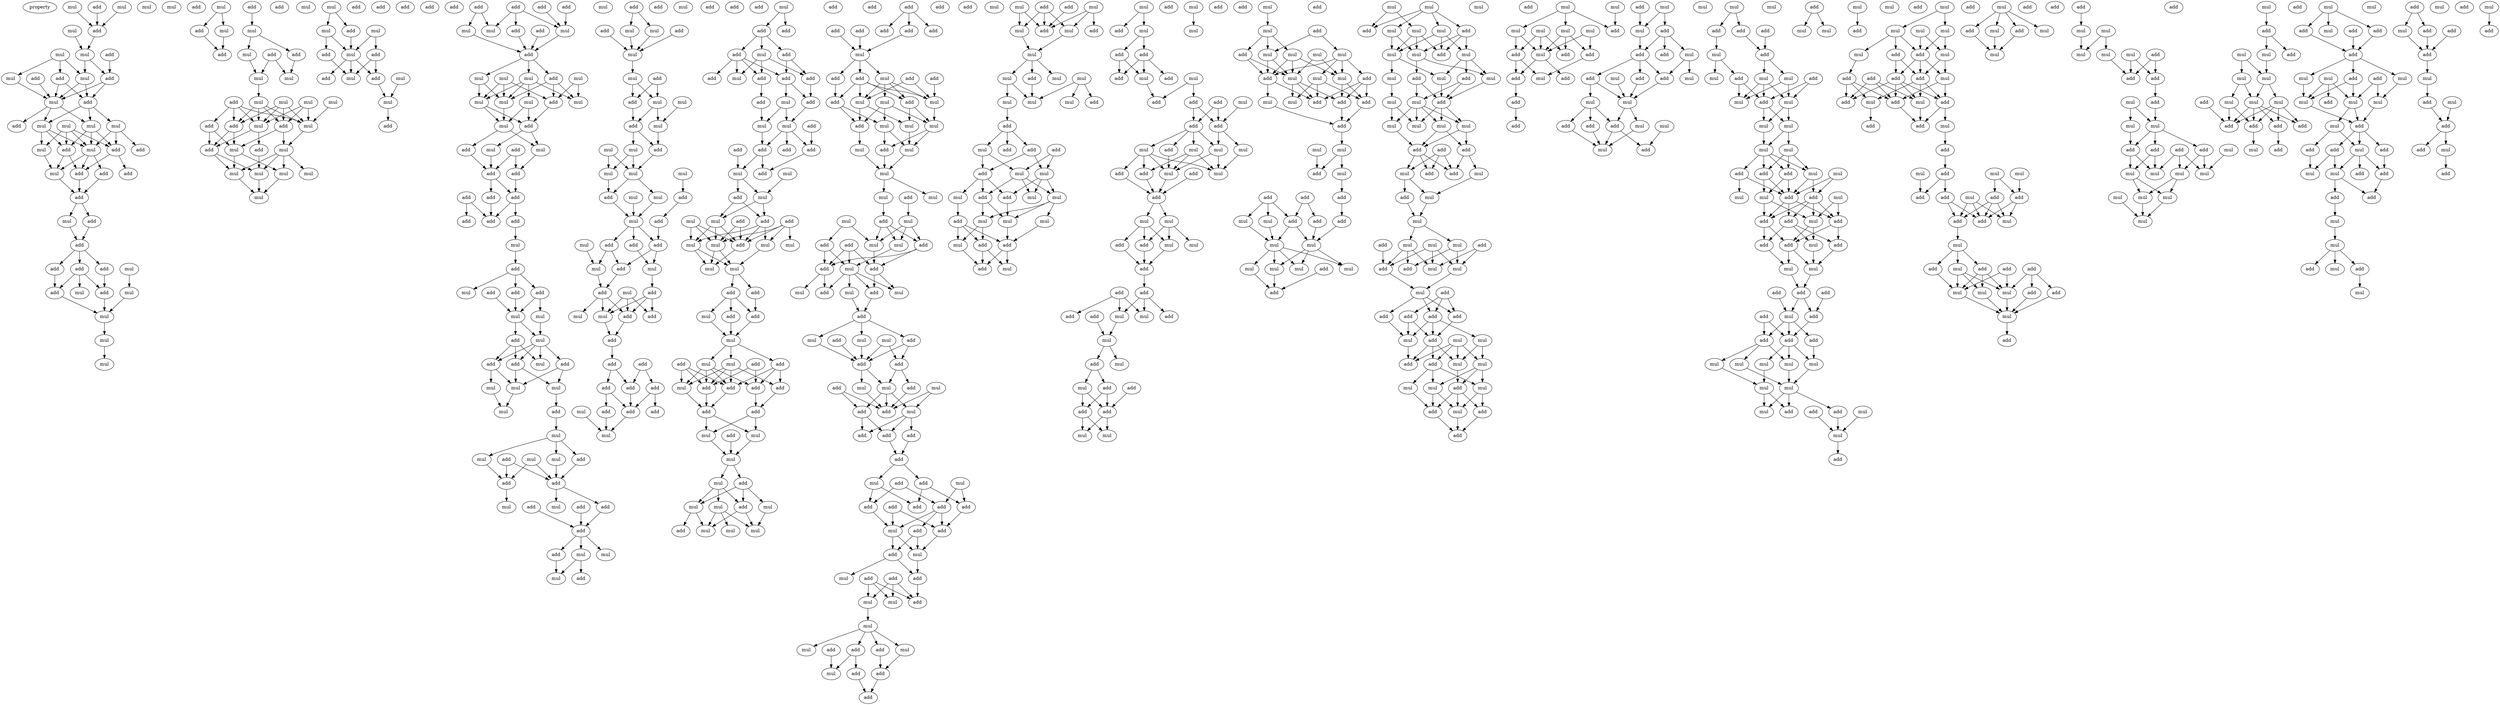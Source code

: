 digraph {
    node [fontcolor=black]
    property [mul=2,lf=1.5]
    0 [ label = mul ];
    1 [ label = add ];
    2 [ label = mul ];
    3 [ label = mul ];
    4 [ label = mul ];
    5 [ label = add ];
    6 [ label = mul ];
    7 [ label = mul ];
    8 [ label = add ];
    9 [ label = add ];
    10 [ label = add ];
    11 [ label = mul ];
    12 [ label = mul ];
    13 [ label = add ];
    14 [ label = mul ];
    15 [ label = add ];
    16 [ label = mul ];
    17 [ label = add ];
    18 [ label = mul ];
    19 [ label = mul ];
    20 [ label = mul ];
    21 [ label = add ];
    22 [ label = add ];
    23 [ label = mul ];
    24 [ label = add ];
    25 [ label = mul ];
    26 [ label = add ];
    27 [ label = mul ];
    28 [ label = add ];
    29 [ label = add ];
    30 [ label = add ];
    31 [ label = mul ];
    32 [ label = add ];
    33 [ label = add ];
    34 [ label = mul ];
    35 [ label = add ];
    36 [ label = add ];
    37 [ label = add ];
    38 [ label = mul ];
    39 [ label = add ];
    40 [ label = add ];
    41 [ label = mul ];
    42 [ label = mul ];
    43 [ label = mul ];
    44 [ label = mul ];
    45 [ label = add ];
    46 [ label = mul ];
    47 [ label = mul ];
    48 [ label = add ];
    49 [ label = add ];
    50 [ label = add ];
    51 [ label = mul ];
    52 [ label = add ];
    53 [ label = mul ];
    54 [ label = add ];
    55 [ label = add ];
    56 [ label = mul ];
    57 [ label = mul ];
    58 [ label = mul ];
    59 [ label = mul ];
    60 [ label = add ];
    61 [ label = mul ];
    62 [ label = mul ];
    63 [ label = mul ];
    64 [ label = mul ];
    65 [ label = add ];
    66 [ label = add ];
    67 [ label = add ];
    68 [ label = mul ];
    69 [ label = mul ];
    70 [ label = mul ];
    71 [ label = add ];
    72 [ label = mul ];
    73 [ label = add ];
    74 [ label = mul ];
    75 [ label = mul ];
    76 [ label = mul ];
    77 [ label = mul ];
    78 [ label = mul ];
    79 [ label = mul ];
    80 [ label = mul ];
    81 [ label = add ];
    82 [ label = mul ];
    83 [ label = add ];
    84 [ label = mul ];
    85 [ label = add ];
    86 [ label = add ];
    87 [ label = mul ];
    88 [ label = add ];
    89 [ label = mul ];
    90 [ label = mul ];
    91 [ label = add ];
    92 [ label = add ];
    93 [ label = add ];
    94 [ label = add ];
    95 [ label = add ];
    96 [ label = add ];
    97 [ label = add ];
    98 [ label = add ];
    99 [ label = add ];
    100 [ label = add ];
    101 [ label = add ];
    102 [ label = mul ];
    103 [ label = mul ];
    104 [ label = mul ];
    105 [ label = add ];
    106 [ label = add ];
    107 [ label = mul ];
    108 [ label = mul ];
    109 [ label = mul ];
    110 [ label = mul ];
    111 [ label = add ];
    112 [ label = mul ];
    113 [ label = add ];
    114 [ label = mul ];
    115 [ label = mul ];
    116 [ label = mul ];
    117 [ label = add ];
    118 [ label = mul ];
    119 [ label = add ];
    120 [ label = mul ];
    121 [ label = add ];
    122 [ label = mul ];
    123 [ label = add ];
    124 [ label = add ];
    125 [ label = add ];
    126 [ label = add ];
    127 [ label = add ];
    128 [ label = add ];
    129 [ label = add ];
    130 [ label = add ];
    131 [ label = mul ];
    132 [ label = add ];
    133 [ label = add ];
    134 [ label = mul ];
    135 [ label = add ];
    136 [ label = add ];
    137 [ label = mul ];
    138 [ label = mul ];
    139 [ label = add ];
    140 [ label = mul ];
    141 [ label = add ];
    142 [ label = add ];
    143 [ label = add ];
    144 [ label = mul ];
    145 [ label = mul ];
    146 [ label = mul ];
    147 [ label = mul ];
    148 [ label = mul ];
    149 [ label = add ];
    150 [ label = mul ];
    151 [ label = mul ];
    152 [ label = add ];
    153 [ label = mul ];
    154 [ label = mul ];
    155 [ label = add ];
    156 [ label = add ];
    157 [ label = add ];
    158 [ label = add ];
    159 [ label = add ];
    160 [ label = add ];
    161 [ label = mul ];
    162 [ label = mul ];
    163 [ label = add ];
    164 [ label = mul ];
    165 [ label = add ];
    166 [ label = mul ];
    167 [ label = mul ];
    168 [ label = add ];
    169 [ label = mul ];
    170 [ label = add ];
    171 [ label = add ];
    172 [ label = mul ];
    173 [ label = mul ];
    174 [ label = add ];
    175 [ label = add ];
    176 [ label = mul ];
    177 [ label = mul ];
    178 [ label = add ];
    179 [ label = mul ];
    180 [ label = mul ];
    181 [ label = mul ];
    182 [ label = add ];
    183 [ label = add ];
    184 [ label = mul ];
    185 [ label = mul ];
    186 [ label = add ];
    187 [ label = mul ];
    188 [ label = add ];
    189 [ label = mul ];
    190 [ label = mul ];
    191 [ label = mul ];
    192 [ label = mul ];
    193 [ label = mul ];
    194 [ label = add ];
    195 [ label = add ];
    196 [ label = mul ];
    197 [ label = add ];
    198 [ label = add ];
    199 [ label = add ];
    200 [ label = mul ];
    201 [ label = add ];
    202 [ label = mul ];
    203 [ label = mul ];
    204 [ label = add ];
    205 [ label = add ];
    206 [ label = add ];
    207 [ label = mul ];
    208 [ label = mul ];
    209 [ label = add ];
    210 [ label = mul ];
    211 [ label = add ];
    212 [ label = add ];
    213 [ label = add ];
    214 [ label = add ];
    215 [ label = add ];
    216 [ label = add ];
    217 [ label = add ];
    218 [ label = add ];
    219 [ label = add ];
    220 [ label = mul ];
    221 [ label = add ];
    222 [ label = add ];
    223 [ label = add ];
    224 [ label = mul ];
    225 [ label = mul ];
    226 [ label = add ];
    227 [ label = add ];
    228 [ label = add ];
    229 [ label = mul ];
    230 [ label = add ];
    231 [ label = add ];
    232 [ label = add ];
    233 [ label = add ];
    234 [ label = mul ];
    235 [ label = add ];
    236 [ label = add ];
    237 [ label = add ];
    238 [ label = add ];
    239 [ label = mul ];
    240 [ label = mul ];
    241 [ label = add ];
    242 [ label = mul ];
    243 [ label = add ];
    244 [ label = add ];
    245 [ label = add ];
    246 [ label = add ];
    247 [ label = add ];
    248 [ label = mul ];
    249 [ label = mul ];
    250 [ label = add ];
    251 [ label = mul ];
    252 [ label = add ];
    253 [ label = add ];
    254 [ label = add ];
    255 [ label = mul ];
    256 [ label = mul ];
    257 [ label = mul ];
    258 [ label = mul ];
    259 [ label = mul ];
    260 [ label = add ];
    261 [ label = mul ];
    262 [ label = mul ];
    263 [ label = mul ];
    264 [ label = add ];
    265 [ label = add ];
    266 [ label = add ];
    267 [ label = add ];
    268 [ label = mul ];
    269 [ label = add ];
    270 [ label = mul ];
    271 [ label = add ];
    272 [ label = add ];
    273 [ label = add ];
    274 [ label = mul ];
    275 [ label = mul ];
    276 [ label = add ];
    277 [ label = add ];
    278 [ label = mul ];
    279 [ label = add ];
    280 [ label = add ];
    281 [ label = add ];
    282 [ label = add ];
    283 [ label = mul ];
    284 [ label = add ];
    285 [ label = mul ];
    286 [ label = mul ];
    287 [ label = mul ];
    288 [ label = add ];
    289 [ label = mul ];
    290 [ label = mul ];
    291 [ label = mul ];
    292 [ label = add ];
    293 [ label = mul ];
    294 [ label = mul ];
    295 [ label = add ];
    296 [ label = mul ];
    297 [ label = add ];
    298 [ label = add ];
    299 [ label = add ];
    300 [ label = add ];
    301 [ label = add ];
    302 [ label = add ];
    303 [ label = mul ];
    304 [ label = add ];
    305 [ label = add ];
    306 [ label = mul ];
    307 [ label = add ];
    308 [ label = add ];
    309 [ label = mul ];
    310 [ label = mul ];
    311 [ label = add ];
    312 [ label = mul ];
    313 [ label = add ];
    314 [ label = mul ];
    315 [ label = add ];
    316 [ label = mul ];
    317 [ label = mul ];
    318 [ label = mul ];
    319 [ label = add ];
    320 [ label = mul ];
    321 [ label = mul ];
    322 [ label = mul ];
    323 [ label = add ];
    324 [ label = mul ];
    325 [ label = add ];
    326 [ label = mul ];
    327 [ label = add ];
    328 [ label = mul ];
    329 [ label = mul ];
    330 [ label = add ];
    331 [ label = add ];
    332 [ label = mul ];
    333 [ label = add ];
    334 [ label = add ];
    335 [ label = mul ];
    336 [ label = add ];
    337 [ label = mul ];
    338 [ label = add ];
    339 [ label = add ];
    340 [ label = mul ];
    341 [ label = mul ];
    342 [ label = add ];
    343 [ label = add ];
    344 [ label = mul ];
    345 [ label = mul ];
    346 [ label = add ];
    347 [ label = mul ];
    348 [ label = add ];
    349 [ label = add ];
    350 [ label = add ];
    351 [ label = mul ];
    352 [ label = mul ];
    353 [ label = mul ];
    354 [ label = add ];
    355 [ label = add ];
    356 [ label = add ];
    357 [ label = mul ];
    358 [ label = add ];
    359 [ label = add ];
    360 [ label = add ];
    361 [ label = add ];
    362 [ label = add ];
    363 [ label = mul ];
    364 [ label = mul ];
    365 [ label = add ];
    366 [ label = add ];
    367 [ label = add ];
    368 [ label = add ];
    369 [ label = add ];
    370 [ label = add ];
    371 [ label = mul ];
    372 [ label = add ];
    373 [ label = add ];
    374 [ label = mul ];
    375 [ label = add ];
    376 [ label = add ];
    377 [ label = add ];
    378 [ label = add ];
    379 [ label = mul ];
    380 [ label = mul ];
    381 [ label = add ];
    382 [ label = mul ];
    383 [ label = mul ];
    384 [ label = add ];
    385 [ label = add ];
    386 [ label = mul ];
    387 [ label = add ];
    388 [ label = mul ];
    389 [ label = mul ];
    390 [ label = add ];
    391 [ label = add ];
    392 [ label = add ];
    393 [ label = add ];
    394 [ label = mul ];
    395 [ label = mul ];
    396 [ label = add ];
    397 [ label = add ];
    398 [ label = mul ];
    399 [ label = mul ];
    400 [ label = mul ];
    401 [ label = add ];
    402 [ label = add ];
    403 [ label = mul ];
    404 [ label = mul ];
    405 [ label = add ];
    406 [ label = mul ];
    407 [ label = mul ];
    408 [ label = mul ];
    409 [ label = mul ];
    410 [ label = mul ];
    411 [ label = add ];
    412 [ label = add ];
    413 [ label = mul ];
    414 [ label = add ];
    415 [ label = add ];
    416 [ label = add ];
    417 [ label = add ];
    418 [ label = mul ];
    419 [ label = mul ];
    420 [ label = mul ];
    421 [ label = add ];
    422 [ label = mul ];
    423 [ label = add ];
    424 [ label = mul ];
    425 [ label = add ];
    426 [ label = mul ];
    427 [ label = mul ];
    428 [ label = mul ];
    429 [ label = mul ];
    430 [ label = add ];
    431 [ label = add ];
    432 [ label = mul ];
    433 [ label = add ];
    434 [ label = mul ];
    435 [ label = add ];
    436 [ label = mul ];
    437 [ label = add ];
    438 [ label = add ];
    439 [ label = add ];
    440 [ label = add ];
    441 [ label = mul ];
    442 [ label = mul ];
    443 [ label = add ];
    444 [ label = add ];
    445 [ label = mul ];
    446 [ label = add ];
    447 [ label = add ];
    448 [ label = add ];
    449 [ label = add ];
    450 [ label = mul ];
    451 [ label = mul ];
    452 [ label = mul ];
    453 [ label = mul ];
    454 [ label = mul ];
    455 [ label = add ];
    456 [ label = add ];
    457 [ label = add ];
    458 [ label = mul ];
    459 [ label = add ];
    460 [ label = add ];
    461 [ label = mul ];
    462 [ label = mul ];
    463 [ label = add ];
    464 [ label = mul ];
    465 [ label = add ];
    466 [ label = mul ];
    467 [ label = add ];
    468 [ label = add ];
    469 [ label = add ];
    470 [ label = mul ];
    471 [ label = add ];
    472 [ label = mul ];
    473 [ label = add ];
    474 [ label = add ];
    475 [ label = mul ];
    476 [ label = mul ];
    477 [ label = add ];
    478 [ label = mul ];
    479 [ label = mul ];
    480 [ label = mul ];
    481 [ label = add ];
    482 [ label = add ];
    483 [ label = add ];
    484 [ label = add ];
    485 [ label = add ];
    486 [ label = mul ];
    487 [ label = mul ];
    488 [ label = add ];
    489 [ label = mul ];
    490 [ label = add ];
    491 [ label = mul ];
    492 [ label = mul ];
    493 [ label = add ];
    494 [ label = mul ];
    495 [ label = mul ];
    496 [ label = mul ];
    497 [ label = mul ];
    498 [ label = mul ];
    499 [ label = add ];
    500 [ label = mul ];
    501 [ label = add ];
    502 [ label = add ];
    503 [ label = add ];
    504 [ label = add ];
    505 [ label = mul ];
    506 [ label = mul ];
    507 [ label = add ];
    508 [ label = mul ];
    509 [ label = mul ];
    510 [ label = add ];
    511 [ label = add ];
    512 [ label = mul ];
    513 [ label = add ];
    514 [ label = add ];
    515 [ label = add ];
    516 [ label = mul ];
    517 [ label = add ];
    518 [ label = add ];
    519 [ label = add ];
    520 [ label = mul ];
    521 [ label = mul ];
    522 [ label = mul ];
    523 [ label = mul ];
    524 [ label = mul ];
    525 [ label = mul ];
    526 [ label = add ];
    527 [ label = mul ];
    528 [ label = add ];
    529 [ label = mul ];
    530 [ label = mul ];
    531 [ label = mul ];
    532 [ label = add ];
    533 [ label = mul ];
    534 [ label = add ];
    535 [ label = mul ];
    536 [ label = mul ];
    537 [ label = mul ];
    538 [ label = mul ];
    539 [ label = add ];
    540 [ label = mul ];
    541 [ label = mul ];
    542 [ label = mul ];
    543 [ label = add ];
    544 [ label = add ];
    545 [ label = mul ];
    546 [ label = mul ];
    547 [ label = add ];
    548 [ label = mul ];
    549 [ label = mul ];
    550 [ label = mul ];
    551 [ label = mul ];
    552 [ label = mul ];
    553 [ label = add ];
    554 [ label = add ];
    555 [ label = add ];
    556 [ label = add ];
    557 [ label = mul ];
    558 [ label = mul ];
    559 [ label = add ];
    560 [ label = mul ];
    561 [ label = add ];
    562 [ label = mul ];
    563 [ label = add ];
    564 [ label = mul ];
    565 [ label = mul ];
    566 [ label = mul ];
    567 [ label = add ];
    568 [ label = add ];
    569 [ label = add ];
    570 [ label = mul ];
    571 [ label = mul ];
    572 [ label = add ];
    573 [ label = mul ];
    574 [ label = add ];
    575 [ label = add ];
    576 [ label = add ];
    577 [ label = add ];
    578 [ label = mul ];
    579 [ label = mul ];
    580 [ label = mul ];
    581 [ label = add ];
    582 [ label = add ];
    583 [ label = mul ];
    584 [ label = add ];
    585 [ label = mul ];
    586 [ label = mul ];
    587 [ label = mul ];
    588 [ label = add ];
    589 [ label = mul ];
    590 [ label = mul ];
    591 [ label = add ];
    592 [ label = add ];
    593 [ label = add ];
    594 [ label = add ];
    595 [ label = mul ];
    596 [ label = mul ];
    597 [ label = mul ];
    598 [ label = mul ];
    599 [ label = add ];
    600 [ label = mul ];
    601 [ label = mul ];
    602 [ label = add ];
    603 [ label = add ];
    604 [ label = add ];
    605 [ label = mul ];
    606 [ label = add ];
    607 [ label = add ];
    608 [ label = mul ];
    609 [ label = add ];
    610 [ label = add ];
    611 [ label = add ];
    612 [ label = mul ];
    613 [ label = mul ];
    614 [ label = mul ];
    615 [ label = add ];
    616 [ label = add ];
    617 [ label = add ];
    618 [ label = mul ];
    619 [ label = add ];
    620 [ label = add ];
    621 [ label = add ];
    622 [ label = mul ];
    623 [ label = mul ];
    624 [ label = mul ];
    625 [ label = mul ];
    626 [ label = add ];
    627 [ label = mul ];
    628 [ label = add ];
    629 [ label = mul ];
    630 [ label = add ];
    631 [ label = mul ];
    632 [ label = add ];
    633 [ label = mul ];
    634 [ label = add ];
    635 [ label = mul ];
    636 [ label = add ];
    637 [ label = add ];
    638 [ label = add ];
    639 [ label = mul ];
    640 [ label = add ];
    641 [ label = add ];
    642 [ label = mul ];
    643 [ label = mul ];
    644 [ label = mul ];
    645 [ label = mul ];
    646 [ label = add ];
    647 [ label = mul ];
    648 [ label = mul ];
    649 [ label = mul ];
    650 [ label = mul ];
    651 [ label = mul ];
    652 [ label = add ];
    653 [ label = add ];
    654 [ label = mul ];
    655 [ label = mul ];
    656 [ label = add ];
    657 [ label = add ];
    658 [ label = mul ];
    659 [ label = mul ];
    660 [ label = add ];
    661 [ label = mul ];
    662 [ label = add ];
    663 [ label = add ];
    664 [ label = add ];
    665 [ label = mul ];
    666 [ label = add ];
    667 [ label = add ];
    668 [ label = add ];
    669 [ label = mul ];
    670 [ label = mul ];
    671 [ label = mul ];
    672 [ label = add ];
    673 [ label = add ];
    674 [ label = add ];
    675 [ label = add ];
    676 [ label = add ];
    677 [ label = mul ];
    678 [ label = add ];
    679 [ label = add ];
    680 [ label = add ];
    681 [ label = mul ];
    682 [ label = mul ];
    683 [ label = mul ];
    684 [ label = mul ];
    685 [ label = mul ];
    686 [ label = mul ];
    687 [ label = mul ];
    688 [ label = mul ];
    689 [ label = add ];
    690 [ label = add ];
    691 [ label = add ];
    692 [ label = mul ];
    693 [ label = mul ];
    694 [ label = add ];
    695 [ label = add ];
    696 [ label = mul ];
    697 [ label = mul ];
    698 [ label = mul ];
    699 [ label = add ];
    700 [ label = mul ];
    701 [ label = add ];
    702 [ label = mul ];
    703 [ label = mul ];
    704 [ label = mul ];
    705 [ label = mul ];
    706 [ label = add ];
    707 [ label = add ];
    708 [ label = add ];
    709 [ label = mul ];
    710 [ label = mul ];
    711 [ label = add ];
    712 [ label = add ];
    713 [ label = add ];
    714 [ label = add ];
    715 [ label = mul ];
    716 [ label = add ];
    717 [ label = mul ];
    718 [ label = add ];
    719 [ label = add ];
    720 [ label = mul ];
    721 [ label = add ];
    722 [ label = add ];
    723 [ label = mul ];
    724 [ label = add ];
    725 [ label = mul ];
    726 [ label = mul ];
    727 [ label = mul ];
    728 [ label = add ];
    729 [ label = add ];
    730 [ label = add ];
    731 [ label = add ];
    732 [ label = mul ];
    733 [ label = add ];
    734 [ label = add ];
    735 [ label = add ];
    736 [ label = mul ];
    737 [ label = mul ];
    738 [ label = add ];
    739 [ label = add ];
    740 [ label = mul ];
    741 [ label = add ];
    742 [ label = add ];
    743 [ label = mul ];
    744 [ label = mul ];
    745 [ label = mul ];
    746 [ label = add ];
    747 [ label = add ];
    748 [ label = mul ];
    749 [ label = mul ];
    750 [ label = add ];
    751 [ label = add ];
    752 [ label = add ];
    753 [ label = mul ];
    754 [ label = add ];
    755 [ label = mul ];
    756 [ label = mul ];
    757 [ label = add ];
    758 [ label = add ];
    759 [ label = add ];
    760 [ label = mul ];
    761 [ label = mul ];
    762 [ label = mul ];
    763 [ label = mul ];
    764 [ label = add ];
    765 [ label = mul ];
    766 [ label = add ];
    767 [ label = add ];
    768 [ label = add ];
    769 [ label = mul ];
    770 [ label = mul ];
    771 [ label = mul ];
    772 [ label = add ];
    773 [ label = mul ];
    774 [ label = add ];
    775 [ label = add ];
    776 [ label = add ];
    777 [ label = mul ];
    778 [ label = mul ];
    779 [ label = mul ];
    780 [ label = mul ];
    781 [ label = mul ];
    782 [ label = mul ];
    783 [ label = mul ];
    784 [ label = mul ];
    785 [ label = mul ];
    786 [ label = add ];
    787 [ label = add ];
    788 [ label = mul ];
    789 [ label = add ];
    790 [ label = mul ];
    791 [ label = mul ];
    792 [ label = mul ];
    793 [ label = add ];
    794 [ label = mul ];
    795 [ label = mul ];
    796 [ label = mul ];
    797 [ label = add ];
    798 [ label = add ];
    799 [ label = add ];
    800 [ label = add ];
    801 [ label = add ];
    802 [ label = mul ];
    803 [ label = mul ];
    804 [ label = mul ];
    805 [ label = add ];
    806 [ label = mul ];
    807 [ label = add ];
    808 [ label = add ];
    809 [ label = add ];
    810 [ label = add ];
    811 [ label = add ];
    812 [ label = mul ];
    813 [ label = mul ];
    814 [ label = mul ];
    815 [ label = mul ];
    816 [ label = add ];
    817 [ label = mul ];
    818 [ label = mul ];
    819 [ label = mul ];
    820 [ label = add ];
    821 [ label = add ];
    822 [ label = add ];
    823 [ label = add ];
    824 [ label = mul ];
    825 [ label = add ];
    826 [ label = mul ];
    827 [ label = add ];
    828 [ label = mul ];
    829 [ label = add ];
    830 [ label = add ];
    831 [ label = mul ];
    832 [ label = mul ];
    833 [ label = add ];
    834 [ label = mul ];
    835 [ label = add ];
    836 [ label = mul ];
    837 [ label = add ];
    838 [ label = mul ];
    839 [ label = add ];
    840 [ label = add ];
    841 [ label = add ];
    842 [ label = mul ];
    843 [ label = mul ];
    844 [ label = mul ];
    845 [ label = add ];
    846 [ label = add ];
    847 [ label = add ];
    848 [ label = mul ];
    849 [ label = add ];
    850 [ label = add ];
    851 [ label = mul ];
    852 [ label = add ];
    0 -> 5 [ name = 0 ];
    1 -> 5 [ name = 1 ];
    3 -> 5 [ name = 2 ];
    4 -> 7 [ name = 3 ];
    5 -> 7 [ name = 4 ];
    6 -> 11 [ name = 5 ];
    6 -> 12 [ name = 6 ];
    6 -> 13 [ name = 7 ];
    7 -> 9 [ name = 8 ];
    7 -> 11 [ name = 9 ];
    8 -> 9 [ name = 10 ];
    9 -> 14 [ name = 11 ];
    9 -> 15 [ name = 12 ];
    10 -> 14 [ name = 13 ];
    11 -> 14 [ name = 14 ];
    11 -> 15 [ name = 15 ];
    12 -> 14 [ name = 16 ];
    13 -> 14 [ name = 17 ];
    13 -> 15 [ name = 18 ];
    14 -> 16 [ name = 19 ];
    14 -> 17 [ name = 20 ];
    14 -> 20 [ name = 21 ];
    15 -> 16 [ name = 22 ];
    15 -> 19 [ name = 23 ];
    15 -> 20 [ name = 24 ];
    16 -> 21 [ name = 25 ];
    16 -> 23 [ name = 26 ];
    16 -> 25 [ name = 27 ];
    18 -> 21 [ name = 28 ];
    18 -> 23 [ name = 29 ];
    18 -> 24 [ name = 30 ];
    18 -> 25 [ name = 31 ];
    19 -> 22 [ name = 32 ];
    19 -> 24 [ name = 33 ];
    19 -> 25 [ name = 34 ];
    20 -> 21 [ name = 35 ];
    20 -> 24 [ name = 36 ];
    20 -> 25 [ name = 37 ];
    21 -> 27 [ name = 38 ];
    21 -> 29 [ name = 39 ];
    23 -> 27 [ name = 40 ];
    24 -> 26 [ name = 41 ];
    24 -> 29 [ name = 42 ];
    25 -> 27 [ name = 43 ];
    25 -> 28 [ name = 44 ];
    25 -> 29 [ name = 45 ];
    27 -> 30 [ name = 46 ];
    28 -> 30 [ name = 47 ];
    29 -> 30 [ name = 48 ];
    30 -> 31 [ name = 49 ];
    30 -> 32 [ name = 50 ];
    31 -> 33 [ name = 51 ];
    32 -> 33 [ name = 52 ];
    33 -> 35 [ name = 53 ];
    33 -> 36 [ name = 54 ];
    33 -> 37 [ name = 55 ];
    34 -> 41 [ name = 56 ];
    35 -> 38 [ name = 57 ];
    35 -> 39 [ name = 58 ];
    35 -> 40 [ name = 59 ];
    36 -> 39 [ name = 60 ];
    37 -> 40 [ name = 61 ];
    39 -> 42 [ name = 62 ];
    40 -> 42 [ name = 63 ];
    41 -> 42 [ name = 64 ];
    42 -> 43 [ name = 65 ];
    43 -> 46 [ name = 66 ];
    47 -> 50 [ name = 67 ];
    47 -> 51 [ name = 68 ];
    48 -> 53 [ name = 69 ];
    50 -> 52 [ name = 70 ];
    51 -> 52 [ name = 71 ];
    53 -> 54 [ name = 72 ];
    53 -> 57 [ name = 73 ];
    54 -> 59 [ name = 74 ];
    55 -> 58 [ name = 75 ];
    55 -> 59 [ name = 76 ];
    57 -> 58 [ name = 77 ];
    58 -> 61 [ name = 78 ];
    60 -> 65 [ name = 79 ];
    60 -> 66 [ name = 80 ];
    60 -> 68 [ name = 81 ];
    60 -> 69 [ name = 82 ];
    61 -> 65 [ name = 83 ];
    61 -> 67 [ name = 84 ];
    61 -> 68 [ name = 85 ];
    61 -> 69 [ name = 86 ];
    62 -> 67 [ name = 87 ];
    62 -> 68 [ name = 88 ];
    62 -> 69 [ name = 89 ];
    63 -> 65 [ name = 90 ];
    63 -> 67 [ name = 91 ];
    63 -> 68 [ name = 92 ];
    63 -> 69 [ name = 93 ];
    64 -> 69 [ name = 94 ];
    65 -> 70 [ name = 95 ];
    65 -> 73 [ name = 96 ];
    66 -> 70 [ name = 97 ];
    66 -> 73 [ name = 98 ];
    67 -> 70 [ name = 99 ];
    67 -> 72 [ name = 100 ];
    68 -> 71 [ name = 101 ];
    68 -> 73 [ name = 102 ];
    69 -> 72 [ name = 103 ];
    70 -> 74 [ name = 104 ];
    70 -> 75 [ name = 105 ];
    71 -> 76 [ name = 106 ];
    72 -> 74 [ name = 107 ];
    72 -> 75 [ name = 108 ];
    72 -> 76 [ name = 109 ];
    72 -> 77 [ name = 110 ];
    73 -> 75 [ name = 111 ];
    73 -> 76 [ name = 112 ];
    74 -> 78 [ name = 113 ];
    75 -> 78 [ name = 114 ];
    76 -> 78 [ name = 115 ];
    79 -> 81 [ name = 116 ];
    79 -> 82 [ name = 117 ];
    80 -> 84 [ name = 118 ];
    80 -> 85 [ name = 119 ];
    81 -> 84 [ name = 120 ];
    82 -> 83 [ name = 121 ];
    82 -> 84 [ name = 122 ];
    83 -> 87 [ name = 123 ];
    84 -> 86 [ name = 124 ];
    84 -> 87 [ name = 125 ];
    84 -> 88 [ name = 126 ];
    85 -> 87 [ name = 127 ];
    85 -> 88 [ name = 128 ];
    88 -> 90 [ name = 129 ];
    89 -> 90 [ name = 130 ];
    90 -> 91 [ name = 131 ];
    97 -> 103 [ name = 132 ];
    98 -> 102 [ name = 133 ];
    98 -> 104 [ name = 134 ];
    99 -> 103 [ name = 135 ];
    100 -> 102 [ name = 136 ];
    100 -> 103 [ name = 137 ];
    100 -> 105 [ name = 138 ];
    101 -> 106 [ name = 139 ];
    103 -> 106 [ name = 140 ];
    104 -> 106 [ name = 141 ];
    105 -> 106 [ name = 142 ];
    106 -> 107 [ name = 143 ];
    106 -> 110 [ name = 144 ];
    106 -> 111 [ name = 145 ];
    107 -> 112 [ name = 146 ];
    107 -> 114 [ name = 147 ];
    107 -> 115 [ name = 148 ];
    107 -> 116 [ name = 149 ];
    108 -> 112 [ name = 150 ];
    108 -> 113 [ name = 151 ];
    109 -> 113 [ name = 152 ];
    109 -> 114 [ name = 153 ];
    109 -> 115 [ name = 154 ];
    110 -> 114 [ name = 155 ];
    110 -> 115 [ name = 156 ];
    111 -> 112 [ name = 157 ];
    111 -> 113 [ name = 158 ];
    111 -> 114 [ name = 159 ];
    113 -> 117 [ name = 160 ];
    114 -> 118 [ name = 161 ];
    115 -> 117 [ name = 162 ];
    115 -> 118 [ name = 163 ];
    116 -> 117 [ name = 164 ];
    116 -> 118 [ name = 165 ];
    117 -> 120 [ name = 166 ];
    117 -> 122 [ name = 167 ];
    118 -> 119 [ name = 168 ];
    118 -> 122 [ name = 169 ];
    119 -> 123 [ name = 170 ];
    120 -> 123 [ name = 171 ];
    121 -> 123 [ name = 172 ];
    121 -> 124 [ name = 173 ];
    122 -> 124 [ name = 174 ];
    123 -> 125 [ name = 175 ];
    123 -> 127 [ name = 176 ];
    124 -> 127 [ name = 177 ];
    125 -> 129 [ name = 178 ];
    126 -> 129 [ name = 179 ];
    126 -> 130 [ name = 180 ];
    127 -> 128 [ name = 181 ];
    127 -> 129 [ name = 182 ];
    128 -> 131 [ name = 183 ];
    131 -> 132 [ name = 184 ];
    132 -> 133 [ name = 185 ];
    132 -> 134 [ name = 186 ];
    132 -> 135 [ name = 187 ];
    133 -> 137 [ name = 188 ];
    133 -> 138 [ name = 189 ];
    135 -> 137 [ name = 190 ];
    136 -> 137 [ name = 191 ];
    137 -> 139 [ name = 192 ];
    137 -> 140 [ name = 193 ];
    138 -> 140 [ name = 194 ];
    139 -> 142 [ name = 195 ];
    139 -> 143 [ name = 196 ];
    139 -> 144 [ name = 197 ];
    140 -> 141 [ name = 198 ];
    140 -> 142 [ name = 199 ];
    140 -> 143 [ name = 200 ];
    140 -> 144 [ name = 201 ];
    141 -> 146 [ name = 202 ];
    141 -> 147 [ name = 203 ];
    142 -> 146 [ name = 204 ];
    142 -> 147 [ name = 205 ];
    143 -> 145 [ name = 206 ];
    143 -> 146 [ name = 207 ];
    145 -> 148 [ name = 208 ];
    146 -> 148 [ name = 209 ];
    147 -> 149 [ name = 210 ];
    149 -> 150 [ name = 211 ];
    150 -> 152 [ name = 212 ];
    150 -> 153 [ name = 213 ];
    150 -> 154 [ name = 214 ];
    151 -> 156 [ name = 215 ];
    151 -> 157 [ name = 216 ];
    152 -> 156 [ name = 217 ];
    153 -> 157 [ name = 218 ];
    154 -> 156 [ name = 219 ];
    155 -> 156 [ name = 220 ];
    155 -> 157 [ name = 221 ];
    156 -> 160 [ name = 222 ];
    156 -> 162 [ name = 223 ];
    157 -> 161 [ name = 224 ];
    158 -> 163 [ name = 225 ];
    159 -> 163 [ name = 226 ];
    160 -> 163 [ name = 227 ];
    163 -> 164 [ name = 228 ];
    163 -> 165 [ name = 229 ];
    163 -> 166 [ name = 230 ];
    164 -> 167 [ name = 231 ];
    164 -> 168 [ name = 232 ];
    165 -> 167 [ name = 233 ];
    170 -> 172 [ name = 234 ];
    170 -> 173 [ name = 235 ];
    171 -> 176 [ name = 236 ];
    172 -> 176 [ name = 237 ];
    173 -> 176 [ name = 238 ];
    175 -> 176 [ name = 239 ];
    176 -> 177 [ name = 240 ];
    177 -> 181 [ name = 241 ];
    177 -> 182 [ name = 242 ];
    178 -> 181 [ name = 243 ];
    178 -> 182 [ name = 244 ];
    180 -> 184 [ name = 245 ];
    181 -> 183 [ name = 246 ];
    181 -> 184 [ name = 247 ];
    182 -> 183 [ name = 248 ];
    183 -> 187 [ name = 249 ];
    183 -> 188 [ name = 250 ];
    184 -> 188 [ name = 251 ];
    185 -> 190 [ name = 252 ];
    185 -> 191 [ name = 253 ];
    187 -> 190 [ name = 254 ];
    187 -> 191 [ name = 255 ];
    188 -> 190 [ name = 256 ];
    189 -> 194 [ name = 257 ];
    190 -> 192 [ name = 258 ];
    190 -> 195 [ name = 259 ];
    191 -> 195 [ name = 260 ];
    192 -> 196 [ name = 261 ];
    193 -> 196 [ name = 262 ];
    194 -> 197 [ name = 263 ];
    195 -> 196 [ name = 264 ];
    196 -> 198 [ name = 265 ];
    196 -> 199 [ name = 266 ];
    196 -> 201 [ name = 267 ];
    197 -> 198 [ name = 268 ];
    198 -> 202 [ name = 269 ];
    198 -> 204 [ name = 270 ];
    199 -> 202 [ name = 271 ];
    200 -> 203 [ name = 272 ];
    201 -> 203 [ name = 273 ];
    201 -> 204 [ name = 274 ];
    202 -> 206 [ name = 275 ];
    203 -> 205 [ name = 276 ];
    204 -> 205 [ name = 277 ];
    205 -> 208 [ name = 278 ];
    205 -> 209 [ name = 279 ];
    205 -> 210 [ name = 280 ];
    206 -> 208 [ name = 281 ];
    206 -> 209 [ name = 282 ];
    206 -> 212 [ name = 283 ];
    207 -> 208 [ name = 284 ];
    207 -> 209 [ name = 285 ];
    207 -> 212 [ name = 286 ];
    208 -> 213 [ name = 287 ];
    209 -> 213 [ name = 288 ];
    213 -> 214 [ name = 289 ];
    214 -> 216 [ name = 290 ];
    214 -> 217 [ name = 291 ];
    215 -> 216 [ name = 292 ];
    215 -> 218 [ name = 293 ];
    216 -> 222 [ name = 294 ];
    217 -> 221 [ name = 295 ];
    217 -> 222 [ name = 296 ];
    218 -> 222 [ name = 297 ];
    218 -> 223 [ name = 298 ];
    220 -> 224 [ name = 299 ];
    221 -> 224 [ name = 300 ];
    222 -> 224 [ name = 301 ];
    225 -> 227 [ name = 302 ];
    225 -> 228 [ name = 303 ];
    227 -> 229 [ name = 304 ];
    227 -> 230 [ name = 305 ];
    227 -> 231 [ name = 306 ];
    229 -> 232 [ name = 307 ];
    229 -> 234 [ name = 308 ];
    229 -> 235 [ name = 309 ];
    230 -> 233 [ name = 310 ];
    230 -> 234 [ name = 311 ];
    230 -> 235 [ name = 312 ];
    230 -> 236 [ name = 313 ];
    231 -> 232 [ name = 314 ];
    231 -> 233 [ name = 315 ];
    232 -> 238 [ name = 316 ];
    233 -> 238 [ name = 317 ];
    233 -> 239 [ name = 318 ];
    235 -> 237 [ name = 319 ];
    237 -> 242 [ name = 320 ];
    238 -> 240 [ name = 321 ];
    239 -> 240 [ name = 322 ];
    239 -> 242 [ name = 323 ];
    240 -> 243 [ name = 324 ];
    240 -> 244 [ name = 325 ];
    240 -> 245 [ name = 326 ];
    241 -> 245 [ name = 327 ];
    242 -> 243 [ name = 328 ];
    243 -> 247 [ name = 329 ];
    243 -> 248 [ name = 330 ];
    245 -> 247 [ name = 331 ];
    246 -> 248 [ name = 332 ];
    248 -> 250 [ name = 333 ];
    248 -> 251 [ name = 334 ];
    249 -> 251 [ name = 335 ];
    250 -> 252 [ name = 336 ];
    250 -> 255 [ name = 337 ];
    251 -> 252 [ name = 338 ];
    251 -> 255 [ name = 339 ];
    252 -> 259 [ name = 340 ];
    252 -> 260 [ name = 341 ];
    252 -> 261 [ name = 342 ];
    253 -> 258 [ name = 343 ];
    253 -> 260 [ name = 344 ];
    254 -> 257 [ name = 345 ];
    254 -> 258 [ name = 346 ];
    254 -> 259 [ name = 347 ];
    254 -> 260 [ name = 348 ];
    255 -> 258 [ name = 349 ];
    255 -> 260 [ name = 350 ];
    255 -> 261 [ name = 351 ];
    256 -> 258 [ name = 352 ];
    256 -> 260 [ name = 353 ];
    256 -> 261 [ name = 354 ];
    258 -> 262 [ name = 355 ];
    258 -> 263 [ name = 356 ];
    259 -> 262 [ name = 357 ];
    260 -> 263 [ name = 358 ];
    261 -> 262 [ name = 359 ];
    261 -> 263 [ name = 360 ];
    262 -> 264 [ name = 361 ];
    262 -> 265 [ name = 362 ];
    264 -> 269 [ name = 363 ];
    265 -> 266 [ name = 364 ];
    265 -> 268 [ name = 365 ];
    265 -> 269 [ name = 366 ];
    266 -> 270 [ name = 367 ];
    268 -> 270 [ name = 368 ];
    269 -> 270 [ name = 369 ];
    270 -> 271 [ name = 370 ];
    270 -> 274 [ name = 371 ];
    270 -> 275 [ name = 372 ];
    271 -> 276 [ name = 373 ];
    271 -> 279 [ name = 374 ];
    271 -> 280 [ name = 375 ];
    272 -> 277 [ name = 376 ];
    272 -> 279 [ name = 377 ];
    273 -> 276 [ name = 378 ];
    273 -> 277 [ name = 379 ];
    273 -> 278 [ name = 380 ];
    274 -> 276 [ name = 381 ];
    274 -> 277 [ name = 382 ];
    274 -> 278 [ name = 383 ];
    274 -> 280 [ name = 384 ];
    275 -> 276 [ name = 385 ];
    275 -> 277 [ name = 386 ];
    275 -> 278 [ name = 387 ];
    275 -> 279 [ name = 388 ];
    276 -> 281 [ name = 389 ];
    277 -> 281 [ name = 390 ];
    278 -> 281 [ name = 391 ];
    279 -> 282 [ name = 392 ];
    280 -> 282 [ name = 393 ];
    281 -> 283 [ name = 394 ];
    281 -> 285 [ name = 395 ];
    282 -> 283 [ name = 396 ];
    282 -> 285 [ name = 397 ];
    283 -> 286 [ name = 398 ];
    284 -> 286 [ name = 399 ];
    285 -> 286 [ name = 400 ];
    286 -> 287 [ name = 401 ];
    286 -> 288 [ name = 402 ];
    287 -> 290 [ name = 403 ];
    287 -> 291 [ name = 404 ];
    287 -> 292 [ name = 405 ];
    288 -> 289 [ name = 406 ];
    288 -> 291 [ name = 407 ];
    288 -> 292 [ name = 408 ];
    289 -> 294 [ name = 409 ];
    290 -> 293 [ name = 410 ];
    290 -> 294 [ name = 411 ];
    290 -> 296 [ name = 412 ];
    291 -> 293 [ name = 413 ];
    291 -> 295 [ name = 414 ];
    292 -> 293 [ name = 415 ];
    292 -> 294 [ name = 416 ];
    297 -> 298 [ name = 417 ];
    297 -> 300 [ name = 418 ];
    297 -> 301 [ name = 419 ];
    299 -> 303 [ name = 420 ];
    301 -> 303 [ name = 421 ];
    302 -> 303 [ name = 422 ];
    303 -> 305 [ name = 423 ];
    303 -> 306 [ name = 424 ];
    303 -> 308 [ name = 425 ];
    304 -> 309 [ name = 426 ];
    305 -> 309 [ name = 427 ];
    305 -> 311 [ name = 428 ];
    305 -> 312 [ name = 429 ];
    305 -> 313 [ name = 430 ];
    306 -> 309 [ name = 431 ];
    306 -> 310 [ name = 432 ];
    306 -> 312 [ name = 433 ];
    306 -> 313 [ name = 434 ];
    307 -> 309 [ name = 435 ];
    307 -> 312 [ name = 436 ];
    308 -> 311 [ name = 437 ];
    309 -> 316 [ name = 438 ];
    310 -> 315 [ name = 439 ];
    310 -> 316 [ name = 440 ];
    310 -> 317 [ name = 441 ];
    311 -> 315 [ name = 442 ];
    311 -> 317 [ name = 443 ];
    312 -> 314 [ name = 444 ];
    312 -> 315 [ name = 445 ];
    313 -> 314 [ name = 446 ];
    313 -> 316 [ name = 447 ];
    314 -> 318 [ name = 448 ];
    315 -> 320 [ name = 449 ];
    316 -> 318 [ name = 450 ];
    316 -> 319 [ name = 451 ];
    317 -> 318 [ name = 452 ];
    317 -> 319 [ name = 453 ];
    318 -> 321 [ name = 454 ];
    319 -> 321 [ name = 455 ];
    320 -> 321 [ name = 456 ];
    321 -> 322 [ name = 457 ];
    321 -> 324 [ name = 458 ];
    323 -> 326 [ name = 459 ];
    324 -> 327 [ name = 460 ];
    326 -> 329 [ name = 461 ];
    326 -> 330 [ name = 462 ];
    326 -> 332 [ name = 463 ];
    327 -> 329 [ name = 464 ];
    327 -> 330 [ name = 465 ];
    327 -> 332 [ name = 466 ];
    328 -> 332 [ name = 467 ];
    328 -> 333 [ name = 468 ];
    329 -> 335 [ name = 469 ];
    330 -> 334 [ name = 470 ];
    330 -> 336 [ name = 471 ];
    331 -> 334 [ name = 472 ];
    331 -> 335 [ name = 473 ];
    331 -> 336 [ name = 474 ];
    332 -> 336 [ name = 475 ];
    333 -> 334 [ name = 476 ];
    333 -> 335 [ name = 477 ];
    334 -> 337 [ name = 478 ];
    334 -> 339 [ name = 479 ];
    335 -> 338 [ name = 480 ];
    335 -> 339 [ name = 481 ];
    335 -> 340 [ name = 482 ];
    335 -> 341 [ name = 483 ];
    336 -> 338 [ name = 484 ];
    336 -> 341 [ name = 485 ];
    338 -> 342 [ name = 486 ];
    340 -> 342 [ name = 487 ];
    342 -> 345 [ name = 488 ];
    342 -> 346 [ name = 489 ];
    342 -> 347 [ name = 490 ];
    343 -> 349 [ name = 491 ];
    344 -> 348 [ name = 492 ];
    344 -> 349 [ name = 493 ];
    345 -> 349 [ name = 494 ];
    346 -> 348 [ name = 495 ];
    346 -> 349 [ name = 496 ];
    347 -> 349 [ name = 497 ];
    348 -> 350 [ name = 498 ];
    348 -> 352 [ name = 499 ];
    349 -> 352 [ name = 500 ];
    349 -> 353 [ name = 501 ];
    350 -> 355 [ name = 502 ];
    351 -> 355 [ name = 503 ];
    351 -> 357 [ name = 504 ];
    352 -> 355 [ name = 505 ];
    352 -> 356 [ name = 506 ];
    352 -> 357 [ name = 507 ];
    353 -> 355 [ name = 508 ];
    354 -> 355 [ name = 509 ];
    354 -> 356 [ name = 510 ];
    356 -> 358 [ name = 511 ];
    356 -> 360 [ name = 512 ];
    357 -> 358 [ name = 513 ];
    357 -> 359 [ name = 514 ];
    357 -> 360 [ name = 515 ];
    359 -> 361 [ name = 516 ];
    360 -> 361 [ name = 517 ];
    361 -> 362 [ name = 518 ];
    361 -> 363 [ name = 519 ];
    362 -> 366 [ name = 520 ];
    362 -> 370 [ name = 521 ];
    363 -> 366 [ name = 522 ];
    363 -> 369 [ name = 523 ];
    364 -> 367 [ name = 524 ];
    364 -> 370 [ name = 525 ];
    365 -> 367 [ name = 526 ];
    365 -> 369 [ name = 527 ];
    367 -> 371 [ name = 528 ];
    367 -> 372 [ name = 529 ];
    367 -> 373 [ name = 530 ];
    368 -> 371 [ name = 531 ];
    368 -> 373 [ name = 532 ];
    369 -> 371 [ name = 533 ];
    370 -> 373 [ name = 534 ];
    371 -> 374 [ name = 535 ];
    371 -> 375 [ name = 536 ];
    372 -> 374 [ name = 537 ];
    372 -> 375 [ name = 538 ];
    373 -> 374 [ name = 539 ];
    374 -> 378 [ name = 540 ];
    375 -> 378 [ name = 541 ];
    375 -> 379 [ name = 542 ];
    376 -> 380 [ name = 543 ];
    376 -> 381 [ name = 544 ];
    376 -> 382 [ name = 545 ];
    377 -> 380 [ name = 546 ];
    377 -> 381 [ name = 547 ];
    377 -> 382 [ name = 548 ];
    378 -> 381 [ name = 549 ];
    380 -> 383 [ name = 550 ];
    383 -> 384 [ name = 551 ];
    383 -> 386 [ name = 552 ];
    383 -> 387 [ name = 553 ];
    383 -> 388 [ name = 554 ];
    384 -> 389 [ name = 555 ];
    384 -> 391 [ name = 556 ];
    385 -> 389 [ name = 557 ];
    386 -> 390 [ name = 558 ];
    387 -> 390 [ name = 559 ];
    390 -> 392 [ name = 560 ];
    391 -> 392 [ name = 561 ];
    395 -> 399 [ name = 562 ];
    395 -> 401 [ name = 563 ];
    396 -> 399 [ name = 564 ];
    396 -> 400 [ name = 565 ];
    396 -> 401 [ name = 566 ];
    397 -> 401 [ name = 567 ];
    398 -> 400 [ name = 568 ];
    398 -> 401 [ name = 569 ];
    398 -> 402 [ name = 570 ];
    399 -> 403 [ name = 571 ];
    400 -> 403 [ name = 572 ];
    403 -> 404 [ name = 573 ];
    403 -> 405 [ name = 574 ];
    403 -> 406 [ name = 575 ];
    404 -> 408 [ name = 576 ];
    404 -> 410 [ name = 577 ];
    405 -> 408 [ name = 578 ];
    407 -> 408 [ name = 579 ];
    407 -> 409 [ name = 580 ];
    407 -> 411 [ name = 581 ];
    410 -> 412 [ name = 582 ];
    412 -> 413 [ name = 583 ];
    412 -> 414 [ name = 584 ];
    412 -> 416 [ name = 585 ];
    413 -> 417 [ name = 586 ];
    413 -> 419 [ name = 587 ];
    415 -> 418 [ name = 588 ];
    415 -> 419 [ name = 589 ];
    416 -> 417 [ name = 590 ];
    416 -> 418 [ name = 591 ];
    417 -> 420 [ name = 592 ];
    417 -> 421 [ name = 593 ];
    417 -> 423 [ name = 594 ];
    418 -> 421 [ name = 595 ];
    418 -> 422 [ name = 596 ];
    418 -> 424 [ name = 597 ];
    419 -> 422 [ name = 598 ];
    419 -> 423 [ name = 599 ];
    419 -> 424 [ name = 600 ];
    420 -> 425 [ name = 601 ];
    421 -> 428 [ name = 602 ];
    422 -> 426 [ name = 603 ];
    422 -> 427 [ name = 604 ];
    422 -> 428 [ name = 605 ];
    423 -> 426 [ name = 606 ];
    423 -> 428 [ name = 607 ];
    425 -> 429 [ name = 608 ];
    425 -> 430 [ name = 609 ];
    425 -> 431 [ name = 610 ];
    426 -> 429 [ name = 611 ];
    426 -> 431 [ name = 612 ];
    427 -> 430 [ name = 613 ];
    428 -> 430 [ name = 614 ];
    429 -> 433 [ name = 615 ];
    430 -> 432 [ name = 616 ];
    430 -> 433 [ name = 617 ];
    431 -> 432 [ name = 618 ];
    431 -> 433 [ name = 619 ];
    434 -> 435 [ name = 620 ];
    434 -> 436 [ name = 621 ];
    436 -> 437 [ name = 622 ];
    436 -> 438 [ name = 623 ];
    437 -> 440 [ name = 624 ];
    437 -> 442 [ name = 625 ];
    438 -> 439 [ name = 626 ];
    438 -> 440 [ name = 627 ];
    438 -> 442 [ name = 628 ];
    441 -> 443 [ name = 629 ];
    441 -> 444 [ name = 630 ];
    442 -> 443 [ name = 631 ];
    444 -> 447 [ name = 632 ];
    444 -> 448 [ name = 633 ];
    445 -> 448 [ name = 634 ];
    446 -> 447 [ name = 635 ];
    446 -> 448 [ name = 636 ];
    447 -> 449 [ name = 637 ];
    447 -> 450 [ name = 638 ];
    447 -> 451 [ name = 639 ];
    447 -> 453 [ name = 640 ];
    448 -> 452 [ name = 641 ];
    448 -> 453 [ name = 642 ];
    449 -> 454 [ name = 643 ];
    450 -> 454 [ name = 644 ];
    450 -> 455 [ name = 645 ];
    450 -> 457 [ name = 646 ];
    450 -> 458 [ name = 647 ];
    451 -> 454 [ name = 648 ];
    451 -> 457 [ name = 649 ];
    451 -> 458 [ name = 650 ];
    452 -> 458 [ name = 651 ];
    453 -> 454 [ name = 652 ];
    453 -> 458 [ name = 653 ];
    454 -> 459 [ name = 654 ];
    455 -> 459 [ name = 655 ];
    456 -> 459 [ name = 656 ];
    457 -> 459 [ name = 657 ];
    459 -> 461 [ name = 658 ];
    459 -> 462 [ name = 659 ];
    461 -> 463 [ name = 660 ];
    461 -> 465 [ name = 661 ];
    461 -> 466 [ name = 662 ];
    462 -> 464 [ name = 663 ];
    462 -> 465 [ name = 664 ];
    462 -> 466 [ name = 665 ];
    463 -> 467 [ name = 666 ];
    465 -> 467 [ name = 667 ];
    466 -> 467 [ name = 668 ];
    467 -> 468 [ name = 669 ];
    468 -> 470 [ name = 670 ];
    468 -> 472 [ name = 671 ];
    468 -> 474 [ name = 672 ];
    469 -> 470 [ name = 673 ];
    469 -> 471 [ name = 674 ];
    469 -> 472 [ name = 675 ];
    470 -> 475 [ name = 676 ];
    473 -> 475 [ name = 677 ];
    475 -> 477 [ name = 678 ];
    475 -> 478 [ name = 679 ];
    476 -> 479 [ name = 680 ];
    477 -> 480 [ name = 681 ];
    477 -> 482 [ name = 682 ];
    480 -> 483 [ name = 683 ];
    480 -> 484 [ name = 684 ];
    481 -> 484 [ name = 685 ];
    482 -> 483 [ name = 686 ];
    482 -> 484 [ name = 687 ];
    483 -> 486 [ name = 688 ];
    483 -> 487 [ name = 689 ];
    484 -> 486 [ name = 690 ];
    484 -> 487 [ name = 691 ];
    489 -> 491 [ name = 692 ];
    490 -> 492 [ name = 693 ];
    490 -> 496 [ name = 694 ];
    491 -> 493 [ name = 695 ];
    491 -> 495 [ name = 696 ];
    491 -> 496 [ name = 697 ];
    492 -> 497 [ name = 698 ];
    492 -> 499 [ name = 699 ];
    492 -> 500 [ name = 700 ];
    492 -> 501 [ name = 701 ];
    493 -> 498 [ name = 702 ];
    493 -> 501 [ name = 703 ];
    494 -> 497 [ name = 704 ];
    494 -> 498 [ name = 705 ];
    495 -> 497 [ name = 706 ];
    495 -> 498 [ name = 707 ];
    495 -> 501 [ name = 708 ];
    496 -> 498 [ name = 709 ];
    496 -> 501 [ name = 710 ];
    497 -> 502 [ name = 711 ];
    497 -> 504 [ name = 712 ];
    498 -> 503 [ name = 713 ];
    498 -> 504 [ name = 714 ];
    498 -> 505 [ name = 715 ];
    499 -> 502 [ name = 716 ];
    499 -> 503 [ name = 717 ];
    499 -> 504 [ name = 718 ];
    500 -> 502 [ name = 719 ];
    500 -> 503 [ name = 720 ];
    500 -> 505 [ name = 721 ];
    501 -> 503 [ name = 722 ];
    501 -> 506 [ name = 723 ];
    502 -> 507 [ name = 724 ];
    504 -> 507 [ name = 725 ];
    506 -> 507 [ name = 726 ];
    507 -> 509 [ name = 727 ];
    508 -> 511 [ name = 728 ];
    509 -> 511 [ name = 729 ];
    509 -> 512 [ name = 730 ];
    512 -> 515 [ name = 731 ];
    513 -> 517 [ name = 732 ];
    513 -> 518 [ name = 733 ];
    514 -> 516 [ name = 734 ];
    514 -> 517 [ name = 735 ];
    514 -> 520 [ name = 736 ];
    515 -> 519 [ name = 737 ];
    516 -> 521 [ name = 738 ];
    517 -> 521 [ name = 739 ];
    517 -> 522 [ name = 740 ];
    518 -> 522 [ name = 741 ];
    519 -> 522 [ name = 742 ];
    520 -> 521 [ name = 743 ];
    521 -> 523 [ name = 744 ];
    521 -> 524 [ name = 745 ];
    521 -> 525 [ name = 746 ];
    521 -> 527 [ name = 747 ];
    522 -> 523 [ name = 748 ];
    522 -> 524 [ name = 749 ];
    522 -> 527 [ name = 750 ];
    525 -> 528 [ name = 751 ];
    526 -> 528 [ name = 752 ];
    527 -> 528 [ name = 753 ];
    529 -> 532 [ name = 754 ];
    529 -> 533 [ name = 755 ];
    529 -> 534 [ name = 756 ];
    529 -> 535 [ name = 757 ];
    530 -> 531 [ name = 758 ];
    530 -> 534 [ name = 759 ];
    531 -> 536 [ name = 760 ];
    531 -> 537 [ name = 761 ];
    531 -> 539 [ name = 762 ];
    532 -> 537 [ name = 763 ];
    532 -> 538 [ name = 764 ];
    532 -> 539 [ name = 765 ];
    533 -> 536 [ name = 766 ];
    533 -> 537 [ name = 767 ];
    535 -> 536 [ name = 768 ];
    535 -> 538 [ name = 769 ];
    535 -> 539 [ name = 770 ];
    536 -> 540 [ name = 771 ];
    536 -> 541 [ name = 772 ];
    537 -> 542 [ name = 773 ];
    537 -> 544 [ name = 774 ];
    538 -> 541 [ name = 775 ];
    538 -> 542 [ name = 776 ];
    538 -> 543 [ name = 777 ];
    540 -> 546 [ name = 778 ];
    541 -> 547 [ name = 779 ];
    542 -> 547 [ name = 780 ];
    543 -> 545 [ name = 781 ];
    543 -> 547 [ name = 782 ];
    544 -> 545 [ name = 783 ];
    544 -> 547 [ name = 784 ];
    545 -> 548 [ name = 785 ];
    545 -> 550 [ name = 786 ];
    545 -> 551 [ name = 787 ];
    545 -> 552 [ name = 788 ];
    546 -> 548 [ name = 789 ];
    546 -> 551 [ name = 790 ];
    547 -> 548 [ name = 791 ];
    547 -> 550 [ name = 792 ];
    547 -> 552 [ name = 793 ];
    550 -> 553 [ name = 794 ];
    550 -> 555 [ name = 795 ];
    551 -> 555 [ name = 796 ];
    552 -> 553 [ name = 797 ];
    552 -> 555 [ name = 798 ];
    553 -> 556 [ name = 799 ];
    553 -> 557 [ name = 800 ];
    554 -> 556 [ name = 801 ];
    554 -> 558 [ name = 802 ];
    554 -> 559 [ name = 803 ];
    555 -> 556 [ name = 804 ];
    555 -> 558 [ name = 805 ];
    555 -> 559 [ name = 806 ];
    557 -> 560 [ name = 807 ];
    558 -> 560 [ name = 808 ];
    558 -> 561 [ name = 809 ];
    560 -> 562 [ name = 810 ];
    561 -> 562 [ name = 811 ];
    562 -> 564 [ name = 812 ];
    562 -> 565 [ name = 813 ];
    563 -> 569 [ name = 814 ];
    564 -> 568 [ name = 815 ];
    564 -> 571 [ name = 816 ];
    565 -> 568 [ name = 817 ];
    565 -> 569 [ name = 818 ];
    565 -> 570 [ name = 819 ];
    566 -> 569 [ name = 820 ];
    566 -> 570 [ name = 821 ];
    566 -> 571 [ name = 822 ];
    567 -> 570 [ name = 823 ];
    567 -> 571 [ name = 824 ];
    569 -> 573 [ name = 825 ];
    571 -> 573 [ name = 826 ];
    572 -> 575 [ name = 827 ];
    572 -> 576 [ name = 828 ];
    572 -> 577 [ name = 829 ];
    573 -> 574 [ name = 830 ];
    573 -> 575 [ name = 831 ];
    573 -> 577 [ name = 832 ];
    574 -> 580 [ name = 833 ];
    575 -> 578 [ name = 834 ];
    575 -> 580 [ name = 835 ];
    575 -> 581 [ name = 836 ];
    576 -> 580 [ name = 837 ];
    576 -> 581 [ name = 838 ];
    577 -> 581 [ name = 839 ];
    578 -> 583 [ name = 840 ];
    578 -> 585 [ name = 841 ];
    579 -> 582 [ name = 842 ];
    579 -> 583 [ name = 843 ];
    579 -> 584 [ name = 844 ];
    579 -> 585 [ name = 845 ];
    580 -> 584 [ name = 846 ];
    581 -> 582 [ name = 847 ];
    581 -> 583 [ name = 848 ];
    581 -> 584 [ name = 849 ];
    582 -> 586 [ name = 850 ];
    582 -> 587 [ name = 851 ];
    582 -> 589 [ name = 852 ];
    583 -> 588 [ name = 853 ];
    585 -> 587 [ name = 854 ];
    585 -> 588 [ name = 855 ];
    585 -> 589 [ name = 856 ];
    586 -> 593 [ name = 857 ];
    587 -> 590 [ name = 858 ];
    587 -> 592 [ name = 859 ];
    588 -> 590 [ name = 860 ];
    588 -> 592 [ name = 861 ];
    588 -> 593 [ name = 862 ];
    589 -> 590 [ name = 863 ];
    589 -> 593 [ name = 864 ];
    590 -> 594 [ name = 865 ];
    592 -> 594 [ name = 866 ];
    593 -> 594 [ name = 867 ];
    595 -> 597 [ name = 868 ];
    595 -> 599 [ name = 869 ];
    595 -> 600 [ name = 870 ];
    596 -> 599 [ name = 871 ];
    597 -> 603 [ name = 872 ];
    597 -> 604 [ name = 873 ];
    597 -> 605 [ name = 874 ];
    598 -> 603 [ name = 875 ];
    598 -> 605 [ name = 876 ];
    600 -> 602 [ name = 877 ];
    600 -> 605 [ name = 878 ];
    601 -> 602 [ name = 879 ];
    601 -> 604 [ name = 880 ];
    601 -> 605 [ name = 881 ];
    602 -> 606 [ name = 882 ];
    602 -> 608 [ name = 883 ];
    603 -> 608 [ name = 884 ];
    605 -> 606 [ name = 885 ];
    605 -> 607 [ name = 886 ];
    606 -> 609 [ name = 887 ];
    609 -> 610 [ name = 888 ];
    611 -> 614 [ name = 889 ];
    612 -> 614 [ name = 890 ];
    612 -> 615 [ name = 891 ];
    614 -> 617 [ name = 892 ];
    615 -> 616 [ name = 893 ];
    615 -> 617 [ name = 894 ];
    615 -> 618 [ name = 895 ];
    617 -> 619 [ name = 896 ];
    617 -> 620 [ name = 897 ];
    617 -> 621 [ name = 898 ];
    618 -> 621 [ name = 899 ];
    618 -> 623 [ name = 900 ];
    619 -> 624 [ name = 901 ];
    619 -> 625 [ name = 902 ];
    620 -> 625 [ name = 903 ];
    621 -> 625 [ name = 904 ];
    622 -> 625 [ name = 905 ];
    624 -> 626 [ name = 906 ];
    624 -> 628 [ name = 907 ];
    624 -> 630 [ name = 908 ];
    625 -> 627 [ name = 909 ];
    625 -> 628 [ name = 910 ];
    626 -> 631 [ name = 911 ];
    627 -> 631 [ name = 912 ];
    628 -> 631 [ name = 913 ];
    628 -> 632 [ name = 914 ];
    629 -> 632 [ name = 915 ];
    630 -> 631 [ name = 916 ];
    633 -> 634 [ name = 917 ];
    633 -> 637 [ name = 918 ];
    634 -> 638 [ name = 919 ];
    636 -> 638 [ name = 920 ];
    637 -> 639 [ name = 921 ];
    638 -> 643 [ name = 922 ];
    638 -> 644 [ name = 923 ];
    639 -> 640 [ name = 924 ];
    639 -> 642 [ name = 925 ];
    640 -> 645 [ name = 926 ];
    640 -> 646 [ name = 927 ];
    641 -> 646 [ name = 928 ];
    641 -> 647 [ name = 929 ];
    643 -> 645 [ name = 930 ];
    643 -> 647 [ name = 931 ];
    644 -> 645 [ name = 932 ];
    644 -> 646 [ name = 933 ];
    644 -> 647 [ name = 934 ];
    646 -> 648 [ name = 935 ];
    646 -> 649 [ name = 936 ];
    647 -> 648 [ name = 937 ];
    647 -> 649 [ name = 938 ];
    648 -> 650 [ name = 939 ];
    648 -> 651 [ name = 940 ];
    649 -> 650 [ name = 941 ];
    650 -> 652 [ name = 942 ];
    650 -> 653 [ name = 943 ];
    650 -> 655 [ name = 944 ];
    650 -> 656 [ name = 945 ];
    651 -> 652 [ name = 946 ];
    651 -> 655 [ name = 947 ];
    651 -> 656 [ name = 948 ];
    652 -> 660 [ name = 949 ];
    652 -> 661 [ name = 950 ];
    653 -> 658 [ name = 951 ];
    653 -> 660 [ name = 952 ];
    654 -> 657 [ name = 953 ];
    654 -> 660 [ name = 954 ];
    655 -> 657 [ name = 955 ];
    655 -> 660 [ name = 956 ];
    656 -> 660 [ name = 957 ];
    656 -> 661 [ name = 958 ];
    657 -> 662 [ name = 959 ];
    657 -> 663 [ name = 960 ];
    657 -> 664 [ name = 961 ];
    657 -> 665 [ name = 962 ];
    659 -> 664 [ name = 963 ];
    659 -> 665 [ name = 964 ];
    660 -> 662 [ name = 965 ];
    660 -> 663 [ name = 966 ];
    660 -> 664 [ name = 967 ];
    661 -> 662 [ name = 968 ];
    661 -> 665 [ name = 969 ];
    662 -> 666 [ name = 970 ];
    662 -> 668 [ name = 971 ];
    663 -> 666 [ name = 972 ];
    663 -> 667 [ name = 973 ];
    663 -> 669 [ name = 974 ];
    664 -> 667 [ name = 975 ];
    664 -> 668 [ name = 976 ];
    665 -> 668 [ name = 977 ];
    665 -> 669 [ name = 978 ];
    666 -> 670 [ name = 979 ];
    667 -> 671 [ name = 980 ];
    668 -> 670 [ name = 981 ];
    668 -> 671 [ name = 982 ];
    669 -> 671 [ name = 983 ];
    670 -> 674 [ name = 984 ];
    671 -> 674 [ name = 985 ];
    672 -> 675 [ name = 986 ];
    673 -> 677 [ name = 987 ];
    674 -> 675 [ name = 988 ];
    674 -> 677 [ name = 989 ];
    675 -> 679 [ name = 990 ];
    676 -> 679 [ name = 991 ];
    676 -> 680 [ name = 992 ];
    677 -> 678 [ name = 993 ];
    677 -> 679 [ name = 994 ];
    677 -> 680 [ name = 995 ];
    678 -> 684 [ name = 996 ];
    679 -> 681 [ name = 997 ];
    679 -> 684 [ name = 998 ];
    679 -> 685 [ name = 999 ];
    680 -> 681 [ name = 1000 ];
    680 -> 682 [ name = 1001 ];
    680 -> 683 [ name = 1002 ];
    681 -> 687 [ name = 1003 ];
    682 -> 687 [ name = 1004 ];
    683 -> 686 [ name = 1005 ];
    684 -> 687 [ name = 1006 ];
    685 -> 686 [ name = 1007 ];
    686 -> 691 [ name = 1008 ];
    686 -> 692 [ name = 1009 ];
    687 -> 690 [ name = 1010 ];
    687 -> 691 [ name = 1011 ];
    687 -> 692 [ name = 1012 ];
    688 -> 693 [ name = 1013 ];
    689 -> 693 [ name = 1014 ];
    690 -> 693 [ name = 1015 ];
    693 -> 695 [ name = 1016 ];
    694 -> 696 [ name = 1017 ];
    694 -> 697 [ name = 1018 ];
    698 -> 699 [ name = 1019 ];
    702 -> 704 [ name = 1020 ];
    702 -> 705 [ name = 1021 ];
    703 -> 708 [ name = 1022 ];
    703 -> 709 [ name = 1023 ];
    704 -> 707 [ name = 1024 ];
    704 -> 708 [ name = 1025 ];
    704 -> 710 [ name = 1026 ];
    705 -> 708 [ name = 1027 ];
    705 -> 709 [ name = 1028 ];
    707 -> 713 [ name = 1029 ];
    707 -> 714 [ name = 1030 ];
    708 -> 713 [ name = 1031 ];
    708 -> 714 [ name = 1032 ];
    708 -> 715 [ name = 1033 ];
    709 -> 713 [ name = 1034 ];
    709 -> 715 [ name = 1035 ];
    710 -> 712 [ name = 1036 ];
    711 -> 716 [ name = 1037 ];
    711 -> 717 [ name = 1038 ];
    711 -> 718 [ name = 1039 ];
    712 -> 716 [ name = 1040 ];
    712 -> 718 [ name = 1041 ];
    712 -> 720 [ name = 1042 ];
    713 -> 717 [ name = 1043 ];
    713 -> 719 [ name = 1044 ];
    713 -> 720 [ name = 1045 ];
    714 -> 716 [ name = 1046 ];
    714 -> 717 [ name = 1047 ];
    714 -> 718 [ name = 1048 ];
    714 -> 719 [ name = 1049 ];
    715 -> 716 [ name = 1050 ];
    715 -> 719 [ name = 1051 ];
    716 -> 722 [ name = 1052 ];
    717 -> 722 [ name = 1053 ];
    719 -> 722 [ name = 1054 ];
    719 -> 723 [ name = 1055 ];
    720 -> 721 [ name = 1056 ];
    723 -> 724 [ name = 1057 ];
    724 -> 728 [ name = 1058 ];
    725 -> 729 [ name = 1059 ];
    726 -> 731 [ name = 1060 ];
    727 -> 729 [ name = 1061 ];
    727 -> 730 [ name = 1062 ];
    728 -> 731 [ name = 1063 ];
    728 -> 733 [ name = 1064 ];
    729 -> 734 [ name = 1065 ];
    729 -> 736 [ name = 1066 ];
    730 -> 734 [ name = 1067 ];
    730 -> 735 [ name = 1068 ];
    730 -> 736 [ name = 1069 ];
    732 -> 734 [ name = 1070 ];
    732 -> 735 [ name = 1071 ];
    732 -> 736 [ name = 1072 ];
    733 -> 734 [ name = 1073 ];
    733 -> 735 [ name = 1074 ];
    735 -> 737 [ name = 1075 ];
    737 -> 739 [ name = 1076 ];
    737 -> 740 [ name = 1077 ];
    737 -> 741 [ name = 1078 ];
    738 -> 744 [ name = 1079 ];
    738 -> 745 [ name = 1080 ];
    739 -> 745 [ name = 1081 ];
    740 -> 743 [ name = 1082 ];
    740 -> 744 [ name = 1083 ];
    740 -> 745 [ name = 1084 ];
    741 -> 743 [ name = 1085 ];
    741 -> 744 [ name = 1086 ];
    741 -> 745 [ name = 1087 ];
    742 -> 744 [ name = 1088 ];
    742 -> 746 [ name = 1089 ];
    742 -> 747 [ name = 1090 ];
    743 -> 748 [ name = 1091 ];
    744 -> 748 [ name = 1092 ];
    745 -> 748 [ name = 1093 ];
    746 -> 748 [ name = 1094 ];
    747 -> 748 [ name = 1095 ];
    748 -> 750 [ name = 1096 ];
    749 -> 752 [ name = 1097 ];
    749 -> 753 [ name = 1098 ];
    749 -> 754 [ name = 1099 ];
    749 -> 755 [ name = 1100 ];
    752 -> 756 [ name = 1101 ];
    753 -> 756 [ name = 1102 ];
    754 -> 756 [ name = 1103 ];
    758 -> 760 [ name = 1104 ];
    760 -> 765 [ name = 1105 ];
    761 -> 763 [ name = 1106 ];
    761 -> 765 [ name = 1107 ];
    762 -> 766 [ name = 1108 ];
    762 -> 767 [ name = 1109 ];
    763 -> 766 [ name = 1110 ];
    764 -> 766 [ name = 1111 ];
    764 -> 767 [ name = 1112 ];
    767 -> 768 [ name = 1113 ];
    768 -> 770 [ name = 1114 ];
    769 -> 770 [ name = 1115 ];
    769 -> 771 [ name = 1116 ];
    770 -> 772 [ name = 1117 ];
    770 -> 775 [ name = 1118 ];
    770 -> 776 [ name = 1119 ];
    771 -> 776 [ name = 1120 ];
    772 -> 779 [ name = 1121 ];
    772 -> 780 [ name = 1122 ];
    773 -> 778 [ name = 1123 ];
    774 -> 777 [ name = 1124 ];
    774 -> 778 [ name = 1125 ];
    774 -> 779 [ name = 1126 ];
    775 -> 777 [ name = 1127 ];
    775 -> 778 [ name = 1128 ];
    776 -> 779 [ name = 1129 ];
    776 -> 780 [ name = 1130 ];
    777 -> 782 [ name = 1131 ];
    777 -> 783 [ name = 1132 ];
    780 -> 782 [ name = 1133 ];
    780 -> 783 [ name = 1134 ];
    781 -> 784 [ name = 1135 ];
    782 -> 784 [ name = 1136 ];
    783 -> 784 [ name = 1137 ];
    785 -> 786 [ name = 1138 ];
    786 -> 787 [ name = 1139 ];
    786 -> 788 [ name = 1140 ];
    788 -> 792 [ name = 1141 ];
    790 -> 791 [ name = 1142 ];
    790 -> 792 [ name = 1143 ];
    791 -> 794 [ name = 1144 ];
    791 -> 795 [ name = 1145 ];
    792 -> 795 [ name = 1146 ];
    792 -> 796 [ name = 1147 ];
    793 -> 799 [ name = 1148 ];
    794 -> 798 [ name = 1149 ];
    794 -> 799 [ name = 1150 ];
    795 -> 797 [ name = 1151 ];
    795 -> 798 [ name = 1152 ];
    795 -> 799 [ name = 1153 ];
    795 -> 800 [ name = 1154 ];
    796 -> 797 [ name = 1155 ];
    796 -> 798 [ name = 1156 ];
    796 -> 799 [ name = 1157 ];
    796 -> 800 [ name = 1158 ];
    798 -> 802 [ name = 1159 ];
    800 -> 801 [ name = 1160 ];
    803 -> 804 [ name = 1161 ];
    803 -> 807 [ name = 1162 ];
    803 -> 808 [ name = 1163 ];
    805 -> 809 [ name = 1164 ];
    807 -> 809 [ name = 1165 ];
    808 -> 809 [ name = 1166 ];
    809 -> 811 [ name = 1167 ];
    809 -> 812 [ name = 1168 ];
    809 -> 814 [ name = 1169 ];
    810 -> 815 [ name = 1170 ];
    810 -> 818 [ name = 1171 ];
    811 -> 815 [ name = 1172 ];
    811 -> 817 [ name = 1173 ];
    812 -> 817 [ name = 1174 ];
    813 -> 815 [ name = 1175 ];
    813 -> 816 [ name = 1176 ];
    813 -> 817 [ name = 1177 ];
    814 -> 818 [ name = 1178 ];
    815 -> 819 [ name = 1179 ];
    815 -> 820 [ name = 1180 ];
    817 -> 820 [ name = 1181 ];
    818 -> 820 [ name = 1182 ];
    819 -> 821 [ name = 1183 ];
    819 -> 824 [ name = 1184 ];
    820 -> 822 [ name = 1185 ];
    820 -> 823 [ name = 1186 ];
    820 -> 824 [ name = 1187 ];
    821 -> 828 [ name = 1188 ];
    822 -> 827 [ name = 1189 ];
    823 -> 826 [ name = 1190 ];
    823 -> 828 [ name = 1191 ];
    824 -> 825 [ name = 1192 ];
    824 -> 826 [ name = 1193 ];
    824 -> 827 [ name = 1194 ];
    826 -> 829 [ name = 1195 ];
    826 -> 830 [ name = 1196 ];
    827 -> 830 [ name = 1197 ];
    829 -> 831 [ name = 1198 ];
    831 -> 832 [ name = 1199 ];
    832 -> 833 [ name = 1200 ];
    832 -> 834 [ name = 1201 ];
    832 -> 835 [ name = 1202 ];
    835 -> 836 [ name = 1203 ];
    837 -> 838 [ name = 1204 ];
    837 -> 840 [ name = 1205 ];
    838 -> 841 [ name = 1206 ];
    839 -> 841 [ name = 1207 ];
    840 -> 841 [ name = 1208 ];
    841 -> 842 [ name = 1209 ];
    842 -> 845 [ name = 1210 ];
    844 -> 846 [ name = 1211 ];
    845 -> 846 [ name = 1212 ];
    846 -> 847 [ name = 1213 ];
    846 -> 848 [ name = 1214 ];
    848 -> 850 [ name = 1215 ];
    851 -> 852 [ name = 1216 ];
}

